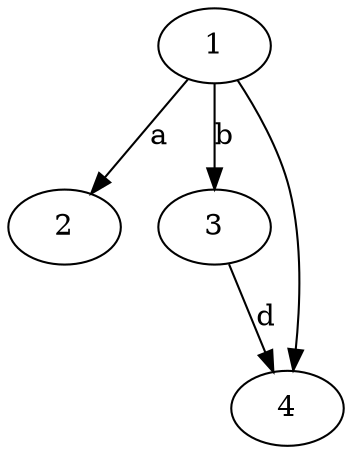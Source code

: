 digraph "Test Directed Graph" {
    1
    2
    3
    4    
    1 -> 2 [label="a"]
    1 -> 3 [label="b"]
    1 -> 4
    3 -> 4 [label="d"]
}

